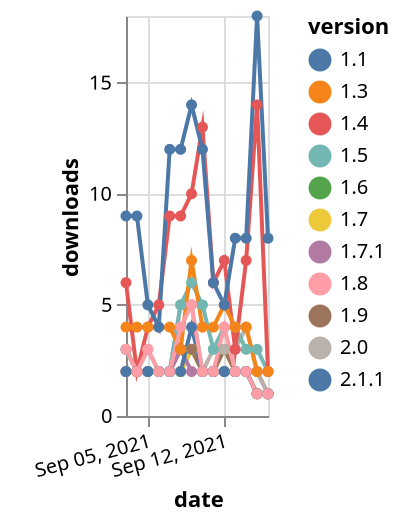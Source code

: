 {"$schema": "https://vega.github.io/schema/vega-lite/v5.json", "description": "A simple bar chart with embedded data.", "data": {"values": [{"date": "2021-09-03", "total": 2928, "delta": 3, "version": "1.6"}, {"date": "2021-09-04", "total": 2930, "delta": 2, "version": "1.6"}, {"date": "2021-09-05", "total": 2932, "delta": 2, "version": "1.6"}, {"date": "2021-09-06", "total": 2934, "delta": 2, "version": "1.6"}, {"date": "2021-09-07", "total": 2936, "delta": 2, "version": "1.6"}, {"date": "2021-09-08", "total": 2938, "delta": 2, "version": "1.6"}, {"date": "2021-09-09", "total": 2941, "delta": 3, "version": "1.6"}, {"date": "2021-09-10", "total": 2943, "delta": 2, "version": "1.6"}, {"date": "2021-09-11", "total": 2945, "delta": 2, "version": "1.6"}, {"date": "2021-09-12", "total": 2947, "delta": 2, "version": "1.6"}, {"date": "2021-09-13", "total": 2949, "delta": 2, "version": "1.6"}, {"date": "2021-09-14", "total": 2951, "delta": 2, "version": "1.6"}, {"date": "2021-09-15", "total": 2952, "delta": 1, "version": "1.6"}, {"date": "2021-09-16", "total": 2953, "delta": 1, "version": "1.6"}, {"date": "2021-09-03", "total": 2882, "delta": 2, "version": "1.7"}, {"date": "2021-09-04", "total": 2884, "delta": 2, "version": "1.7"}, {"date": "2021-09-05", "total": 2886, "delta": 2, "version": "1.7"}, {"date": "2021-09-06", "total": 2888, "delta": 2, "version": "1.7"}, {"date": "2021-09-07", "total": 2890, "delta": 2, "version": "1.7"}, {"date": "2021-09-08", "total": 2892, "delta": 2, "version": "1.7"}, {"date": "2021-09-09", "total": 2895, "delta": 3, "version": "1.7"}, {"date": "2021-09-10", "total": 2897, "delta": 2, "version": "1.7"}, {"date": "2021-09-11", "total": 2899, "delta": 2, "version": "1.7"}, {"date": "2021-09-12", "total": 2902, "delta": 3, "version": "1.7"}, {"date": "2021-09-13", "total": 2904, "delta": 2, "version": "1.7"}, {"date": "2021-09-14", "total": 2906, "delta": 2, "version": "1.7"}, {"date": "2021-09-15", "total": 2907, "delta": 1, "version": "1.7"}, {"date": "2021-09-16", "total": 2908, "delta": 1, "version": "1.7"}, {"date": "2021-09-03", "total": 2193, "delta": 2, "version": "1.9"}, {"date": "2021-09-04", "total": 2195, "delta": 2, "version": "1.9"}, {"date": "2021-09-05", "total": 2197, "delta": 2, "version": "1.9"}, {"date": "2021-09-06", "total": 2199, "delta": 2, "version": "1.9"}, {"date": "2021-09-07", "total": 2201, "delta": 2, "version": "1.9"}, {"date": "2021-09-08", "total": 2204, "delta": 3, "version": "1.9"}, {"date": "2021-09-09", "total": 2207, "delta": 3, "version": "1.9"}, {"date": "2021-09-10", "total": 2209, "delta": 2, "version": "1.9"}, {"date": "2021-09-11", "total": 2211, "delta": 2, "version": "1.9"}, {"date": "2021-09-12", "total": 2214, "delta": 3, "version": "1.9"}, {"date": "2021-09-13", "total": 2216, "delta": 2, "version": "1.9"}, {"date": "2021-09-14", "total": 2218, "delta": 2, "version": "1.9"}, {"date": "2021-09-15", "total": 2219, "delta": 1, "version": "1.9"}, {"date": "2021-09-16", "total": 2220, "delta": 1, "version": "1.9"}, {"date": "2021-09-03", "total": 3162, "delta": 2, "version": "1.7.1"}, {"date": "2021-09-04", "total": 3164, "delta": 2, "version": "1.7.1"}, {"date": "2021-09-05", "total": 3166, "delta": 2, "version": "1.7.1"}, {"date": "2021-09-06", "total": 3168, "delta": 2, "version": "1.7.1"}, {"date": "2021-09-07", "total": 3170, "delta": 2, "version": "1.7.1"}, {"date": "2021-09-08", "total": 3173, "delta": 3, "version": "1.7.1"}, {"date": "2021-09-09", "total": 3175, "delta": 2, "version": "1.7.1"}, {"date": "2021-09-10", "total": 3177, "delta": 2, "version": "1.7.1"}, {"date": "2021-09-11", "total": 3179, "delta": 2, "version": "1.7.1"}, {"date": "2021-09-12", "total": 3181, "delta": 2, "version": "1.7.1"}, {"date": "2021-09-13", "total": 3183, "delta": 2, "version": "1.7.1"}, {"date": "2021-09-14", "total": 3185, "delta": 2, "version": "1.7.1"}, {"date": "2021-09-15", "total": 3187, "delta": 2, "version": "1.7.1"}, {"date": "2021-09-16", "total": 3188, "delta": 1, "version": "1.7.1"}, {"date": "2021-09-03", "total": 2666, "delta": 3, "version": "2.0"}, {"date": "2021-09-04", "total": 2668, "delta": 2, "version": "2.0"}, {"date": "2021-09-05", "total": 2671, "delta": 3, "version": "2.0"}, {"date": "2021-09-06", "total": 2673, "delta": 2, "version": "2.0"}, {"date": "2021-09-07", "total": 2675, "delta": 2, "version": "2.0"}, {"date": "2021-09-08", "total": 2680, "delta": 5, "version": "2.0"}, {"date": "2021-09-09", "total": 2685, "delta": 5, "version": "2.0"}, {"date": "2021-09-10", "total": 2687, "delta": 2, "version": "2.0"}, {"date": "2021-09-11", "total": 2690, "delta": 3, "version": "2.0"}, {"date": "2021-09-12", "total": 2693, "delta": 3, "version": "2.0"}, {"date": "2021-09-13", "total": 2696, "delta": 3, "version": "2.0"}, {"date": "2021-09-14", "total": 2700, "delta": 4, "version": "2.0"}, {"date": "2021-09-15", "total": 2702, "delta": 2, "version": "2.0"}, {"date": "2021-09-16", "total": 2703, "delta": 1, "version": "2.0"}, {"date": "2021-09-03", "total": 5144, "delta": 3, "version": "1.5"}, {"date": "2021-09-04", "total": 5146, "delta": 2, "version": "1.5"}, {"date": "2021-09-05", "total": 5148, "delta": 2, "version": "1.5"}, {"date": "2021-09-06", "total": 5150, "delta": 2, "version": "1.5"}, {"date": "2021-09-07", "total": 5152, "delta": 2, "version": "1.5"}, {"date": "2021-09-08", "total": 5157, "delta": 5, "version": "1.5"}, {"date": "2021-09-09", "total": 5163, "delta": 6, "version": "1.5"}, {"date": "2021-09-10", "total": 5168, "delta": 5, "version": "1.5"}, {"date": "2021-09-11", "total": 5171, "delta": 3, "version": "1.5"}, {"date": "2021-09-12", "total": 5175, "delta": 4, "version": "1.5"}, {"date": "2021-09-13", "total": 5179, "delta": 4, "version": "1.5"}, {"date": "2021-09-14", "total": 5182, "delta": 3, "version": "1.5"}, {"date": "2021-09-15", "total": 5185, "delta": 3, "version": "1.5"}, {"date": "2021-09-16", "total": 5187, "delta": 2, "version": "1.5"}, {"date": "2021-09-03", "total": 2732, "delta": 2, "version": "1.1"}, {"date": "2021-09-04", "total": 2734, "delta": 2, "version": "1.1"}, {"date": "2021-09-05", "total": 2736, "delta": 2, "version": "1.1"}, {"date": "2021-09-06", "total": 2738, "delta": 2, "version": "1.1"}, {"date": "2021-09-07", "total": 2740, "delta": 2, "version": "1.1"}, {"date": "2021-09-08", "total": 2742, "delta": 2, "version": "1.1"}, {"date": "2021-09-09", "total": 2746, "delta": 4, "version": "1.1"}, {"date": "2021-09-10", "total": 2748, "delta": 2, "version": "1.1"}, {"date": "2021-09-11", "total": 2750, "delta": 2, "version": "1.1"}, {"date": "2021-09-12", "total": 2752, "delta": 2, "version": "1.1"}, {"date": "2021-09-13", "total": 2754, "delta": 2, "version": "1.1"}, {"date": "2021-09-14", "total": 2756, "delta": 2, "version": "1.1"}, {"date": "2021-09-15", "total": 2757, "delta": 1, "version": "1.1"}, {"date": "2021-09-16", "total": 2758, "delta": 1, "version": "1.1"}, {"date": "2021-09-03", "total": 7950, "delta": 6, "version": "1.4"}, {"date": "2021-09-04", "total": 7952, "delta": 2, "version": "1.4"}, {"date": "2021-09-05", "total": 7956, "delta": 4, "version": "1.4"}, {"date": "2021-09-06", "total": 7961, "delta": 5, "version": "1.4"}, {"date": "2021-09-07", "total": 7970, "delta": 9, "version": "1.4"}, {"date": "2021-09-08", "total": 7979, "delta": 9, "version": "1.4"}, {"date": "2021-09-09", "total": 7989, "delta": 10, "version": "1.4"}, {"date": "2021-09-10", "total": 8002, "delta": 13, "version": "1.4"}, {"date": "2021-09-11", "total": 8008, "delta": 6, "version": "1.4"}, {"date": "2021-09-12", "total": 8015, "delta": 7, "version": "1.4"}, {"date": "2021-09-13", "total": 8018, "delta": 3, "version": "1.4"}, {"date": "2021-09-14", "total": 8025, "delta": 7, "version": "1.4"}, {"date": "2021-09-15", "total": 8039, "delta": 14, "version": "1.4"}, {"date": "2021-09-16", "total": 8041, "delta": 2, "version": "1.4"}, {"date": "2021-09-03", "total": 5005, "delta": 4, "version": "1.3"}, {"date": "2021-09-04", "total": 5009, "delta": 4, "version": "1.3"}, {"date": "2021-09-05", "total": 5013, "delta": 4, "version": "1.3"}, {"date": "2021-09-06", "total": 5017, "delta": 4, "version": "1.3"}, {"date": "2021-09-07", "total": 5021, "delta": 4, "version": "1.3"}, {"date": "2021-09-08", "total": 5024, "delta": 3, "version": "1.3"}, {"date": "2021-09-09", "total": 5031, "delta": 7, "version": "1.3"}, {"date": "2021-09-10", "total": 5035, "delta": 4, "version": "1.3"}, {"date": "2021-09-11", "total": 5039, "delta": 4, "version": "1.3"}, {"date": "2021-09-12", "total": 5044, "delta": 5, "version": "1.3"}, {"date": "2021-09-13", "total": 5048, "delta": 4, "version": "1.3"}, {"date": "2021-09-14", "total": 5052, "delta": 4, "version": "1.3"}, {"date": "2021-09-15", "total": 5054, "delta": 2, "version": "1.3"}, {"date": "2021-09-16", "total": 5056, "delta": 2, "version": "1.3"}, {"date": "2021-09-03", "total": 5271, "delta": 3, "version": "1.8"}, {"date": "2021-09-04", "total": 5273, "delta": 2, "version": "1.8"}, {"date": "2021-09-05", "total": 5276, "delta": 3, "version": "1.8"}, {"date": "2021-09-06", "total": 5278, "delta": 2, "version": "1.8"}, {"date": "2021-09-07", "total": 5280, "delta": 2, "version": "1.8"}, {"date": "2021-09-08", "total": 5284, "delta": 4, "version": "1.8"}, {"date": "2021-09-09", "total": 5289, "delta": 5, "version": "1.8"}, {"date": "2021-09-10", "total": 5291, "delta": 2, "version": "1.8"}, {"date": "2021-09-11", "total": 5293, "delta": 2, "version": "1.8"}, {"date": "2021-09-12", "total": 5297, "delta": 4, "version": "1.8"}, {"date": "2021-09-13", "total": 5299, "delta": 2, "version": "1.8"}, {"date": "2021-09-14", "total": 5301, "delta": 2, "version": "1.8"}, {"date": "2021-09-15", "total": 5302, "delta": 1, "version": "1.8"}, {"date": "2021-09-16", "total": 5303, "delta": 1, "version": "1.8"}, {"date": "2021-09-03", "total": 2845, "delta": 9, "version": "2.1.1"}, {"date": "2021-09-04", "total": 2854, "delta": 9, "version": "2.1.1"}, {"date": "2021-09-05", "total": 2859, "delta": 5, "version": "2.1.1"}, {"date": "2021-09-06", "total": 2863, "delta": 4, "version": "2.1.1"}, {"date": "2021-09-07", "total": 2875, "delta": 12, "version": "2.1.1"}, {"date": "2021-09-08", "total": 2887, "delta": 12, "version": "2.1.1"}, {"date": "2021-09-09", "total": 2901, "delta": 14, "version": "2.1.1"}, {"date": "2021-09-10", "total": 2913, "delta": 12, "version": "2.1.1"}, {"date": "2021-09-11", "total": 2919, "delta": 6, "version": "2.1.1"}, {"date": "2021-09-12", "total": 2924, "delta": 5, "version": "2.1.1"}, {"date": "2021-09-13", "total": 2932, "delta": 8, "version": "2.1.1"}, {"date": "2021-09-14", "total": 2940, "delta": 8, "version": "2.1.1"}, {"date": "2021-09-15", "total": 2958, "delta": 18, "version": "2.1.1"}, {"date": "2021-09-16", "total": 2966, "delta": 8, "version": "2.1.1"}]}, "width": "container", "mark": {"type": "line", "point": {"filled": true}}, "encoding": {"x": {"field": "date", "type": "temporal", "timeUnit": "yearmonthdate", "title": "date", "axis": {"labelAngle": -15}}, "y": {"field": "delta", "type": "quantitative", "title": "downloads"}, "color": {"field": "version", "type": "nominal"}, "tooltip": {"field": "delta"}}}